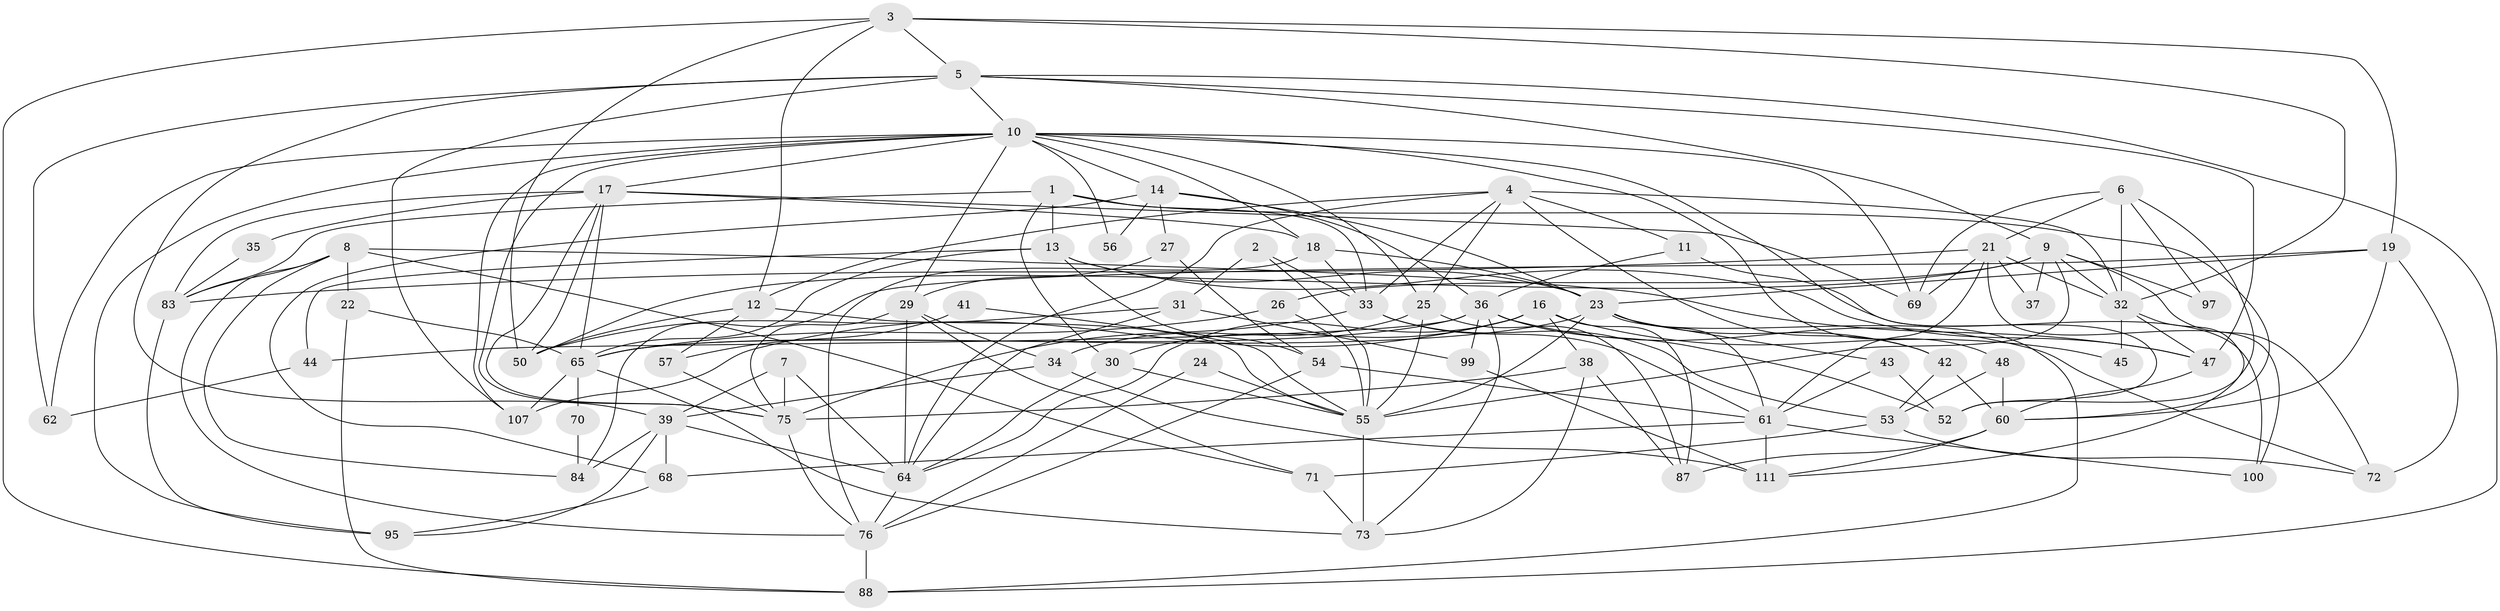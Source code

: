 // Generated by graph-tools (version 1.1) at 2025/24/03/03/25 07:24:04]
// undirected, 73 vertices, 183 edges
graph export_dot {
graph [start="1"]
  node [color=gray90,style=filled];
  1;
  2;
  3 [super="+15"];
  4 [super="+90"];
  5 [super="+104"];
  6;
  7;
  8 [super="+78"];
  9 [super="+81"];
  10 [super="+91"];
  11;
  12 [super="+58"];
  13 [super="+80"];
  14 [super="+20"];
  16 [super="+77"];
  17 [super="+108"];
  18 [super="+46"];
  19 [super="+85"];
  21 [super="+101"];
  22;
  23 [super="+109"];
  24;
  25 [super="+28"];
  26;
  27 [super="+49"];
  29;
  30;
  31;
  32 [super="+40"];
  33 [super="+63"];
  34;
  35;
  36 [super="+105"];
  37;
  38 [super="+51"];
  39 [super="+67"];
  41;
  42;
  43;
  44;
  45;
  47 [super="+98"];
  48;
  50 [super="+59"];
  52;
  53 [super="+89"];
  54 [super="+102"];
  55 [super="+79"];
  56;
  57;
  60 [super="+66"];
  61 [super="+96"];
  62;
  64 [super="+74"];
  65 [super="+106"];
  68 [super="+94"];
  69;
  70;
  71 [super="+103"];
  72;
  73 [super="+82"];
  75 [super="+92"];
  76 [super="+86"];
  83 [super="+93"];
  84;
  87;
  88;
  95;
  97;
  99;
  100;
  107 [super="+110"];
  111 [super="+112"];
  1 -- 33;
  1 -- 30;
  1 -- 83;
  1 -- 60;
  1 -- 13;
  2 -- 33;
  2 -- 31;
  2 -- 55;
  3 -- 50;
  3 -- 19;
  3 -- 32;
  3 -- 88;
  3 -- 12;
  3 -- 5;
  4 -- 12;
  4 -- 42;
  4 -- 64;
  4 -- 25;
  4 -- 32;
  4 -- 11;
  4 -- 33;
  5 -- 10;
  5 -- 9;
  5 -- 62;
  5 -- 107;
  5 -- 88;
  5 -- 47;
  5 -- 39;
  6 -- 21;
  6 -- 52;
  6 -- 32;
  6 -- 69;
  6 -- 97;
  7 -- 75;
  7 -- 39;
  7 -- 64;
  8 -- 71;
  8 -- 47;
  8 -- 83;
  8 -- 84;
  8 -- 22;
  8 -- 76;
  9 -- 26;
  9 -- 37;
  9 -- 72;
  9 -- 97;
  9 -- 55;
  9 -- 32;
  9 -- 50;
  10 -- 29;
  10 -- 48;
  10 -- 56;
  10 -- 69;
  10 -- 75;
  10 -- 17;
  10 -- 18;
  10 -- 52;
  10 -- 25;
  10 -- 62;
  10 -- 95;
  10 -- 14;
  10 -- 107;
  11 -- 100;
  11 -- 36;
  12 -- 50;
  12 -- 57;
  12 -- 55;
  13 -- 44;
  13 -- 54;
  13 -- 65;
  13 -- 23;
  13 -- 47;
  14 -- 36;
  14 -- 56;
  14 -- 27;
  14 -- 68;
  14 -- 23;
  16 -- 64;
  16 -- 87;
  16 -- 107 [weight=2];
  16 -- 45;
  16 -- 30;
  16 -- 38;
  17 -- 35;
  17 -- 65;
  17 -- 18;
  17 -- 50;
  17 -- 83;
  17 -- 69;
  17 -- 75;
  18 -- 76;
  18 -- 33;
  18 -- 23;
  19 -- 23;
  19 -- 72;
  19 -- 60;
  19 -- 84;
  21 -- 32;
  21 -- 37;
  21 -- 100;
  21 -- 83;
  21 -- 69;
  21 -- 61;
  22 -- 65;
  22 -- 88;
  23 -- 55;
  23 -- 42;
  23 -- 43;
  23 -- 88;
  23 -- 61;
  23 -- 65 [weight=2];
  24 -- 55;
  24 -- 76;
  25 -- 87;
  25 -- 34;
  25 -- 55;
  26 -- 55;
  26 -- 65;
  27 -- 29;
  27 -- 54;
  29 -- 34;
  29 -- 75;
  29 -- 64;
  29 -- 71;
  30 -- 55;
  30 -- 64;
  31 -- 99;
  31 -- 50;
  31 -- 64;
  32 -- 111;
  32 -- 45;
  32 -- 47;
  33 -- 53;
  33 -- 75;
  33 -- 61;
  34 -- 39;
  34 -- 111;
  35 -- 83;
  36 -- 99;
  36 -- 65;
  36 -- 52;
  36 -- 72;
  36 -- 73;
  36 -- 44;
  38 -- 87;
  38 -- 75;
  38 -- 73;
  39 -- 84;
  39 -- 64;
  39 -- 95;
  39 -- 68;
  41 -- 57;
  41 -- 55;
  42 -- 60;
  42 -- 53;
  43 -- 52;
  43 -- 61;
  44 -- 62;
  47 -- 60;
  48 -- 53;
  48 -- 60;
  53 -- 72;
  53 -- 71;
  54 -- 76;
  54 -- 61;
  55 -- 73;
  57 -- 75;
  60 -- 87;
  60 -- 111;
  61 -- 100;
  61 -- 111;
  61 -- 68;
  64 -- 76;
  65 -- 70;
  65 -- 107;
  65 -- 73;
  68 -- 95;
  70 -- 84;
  71 -- 73;
  75 -- 76;
  76 -- 88;
  83 -- 95;
  99 -- 111;
}
